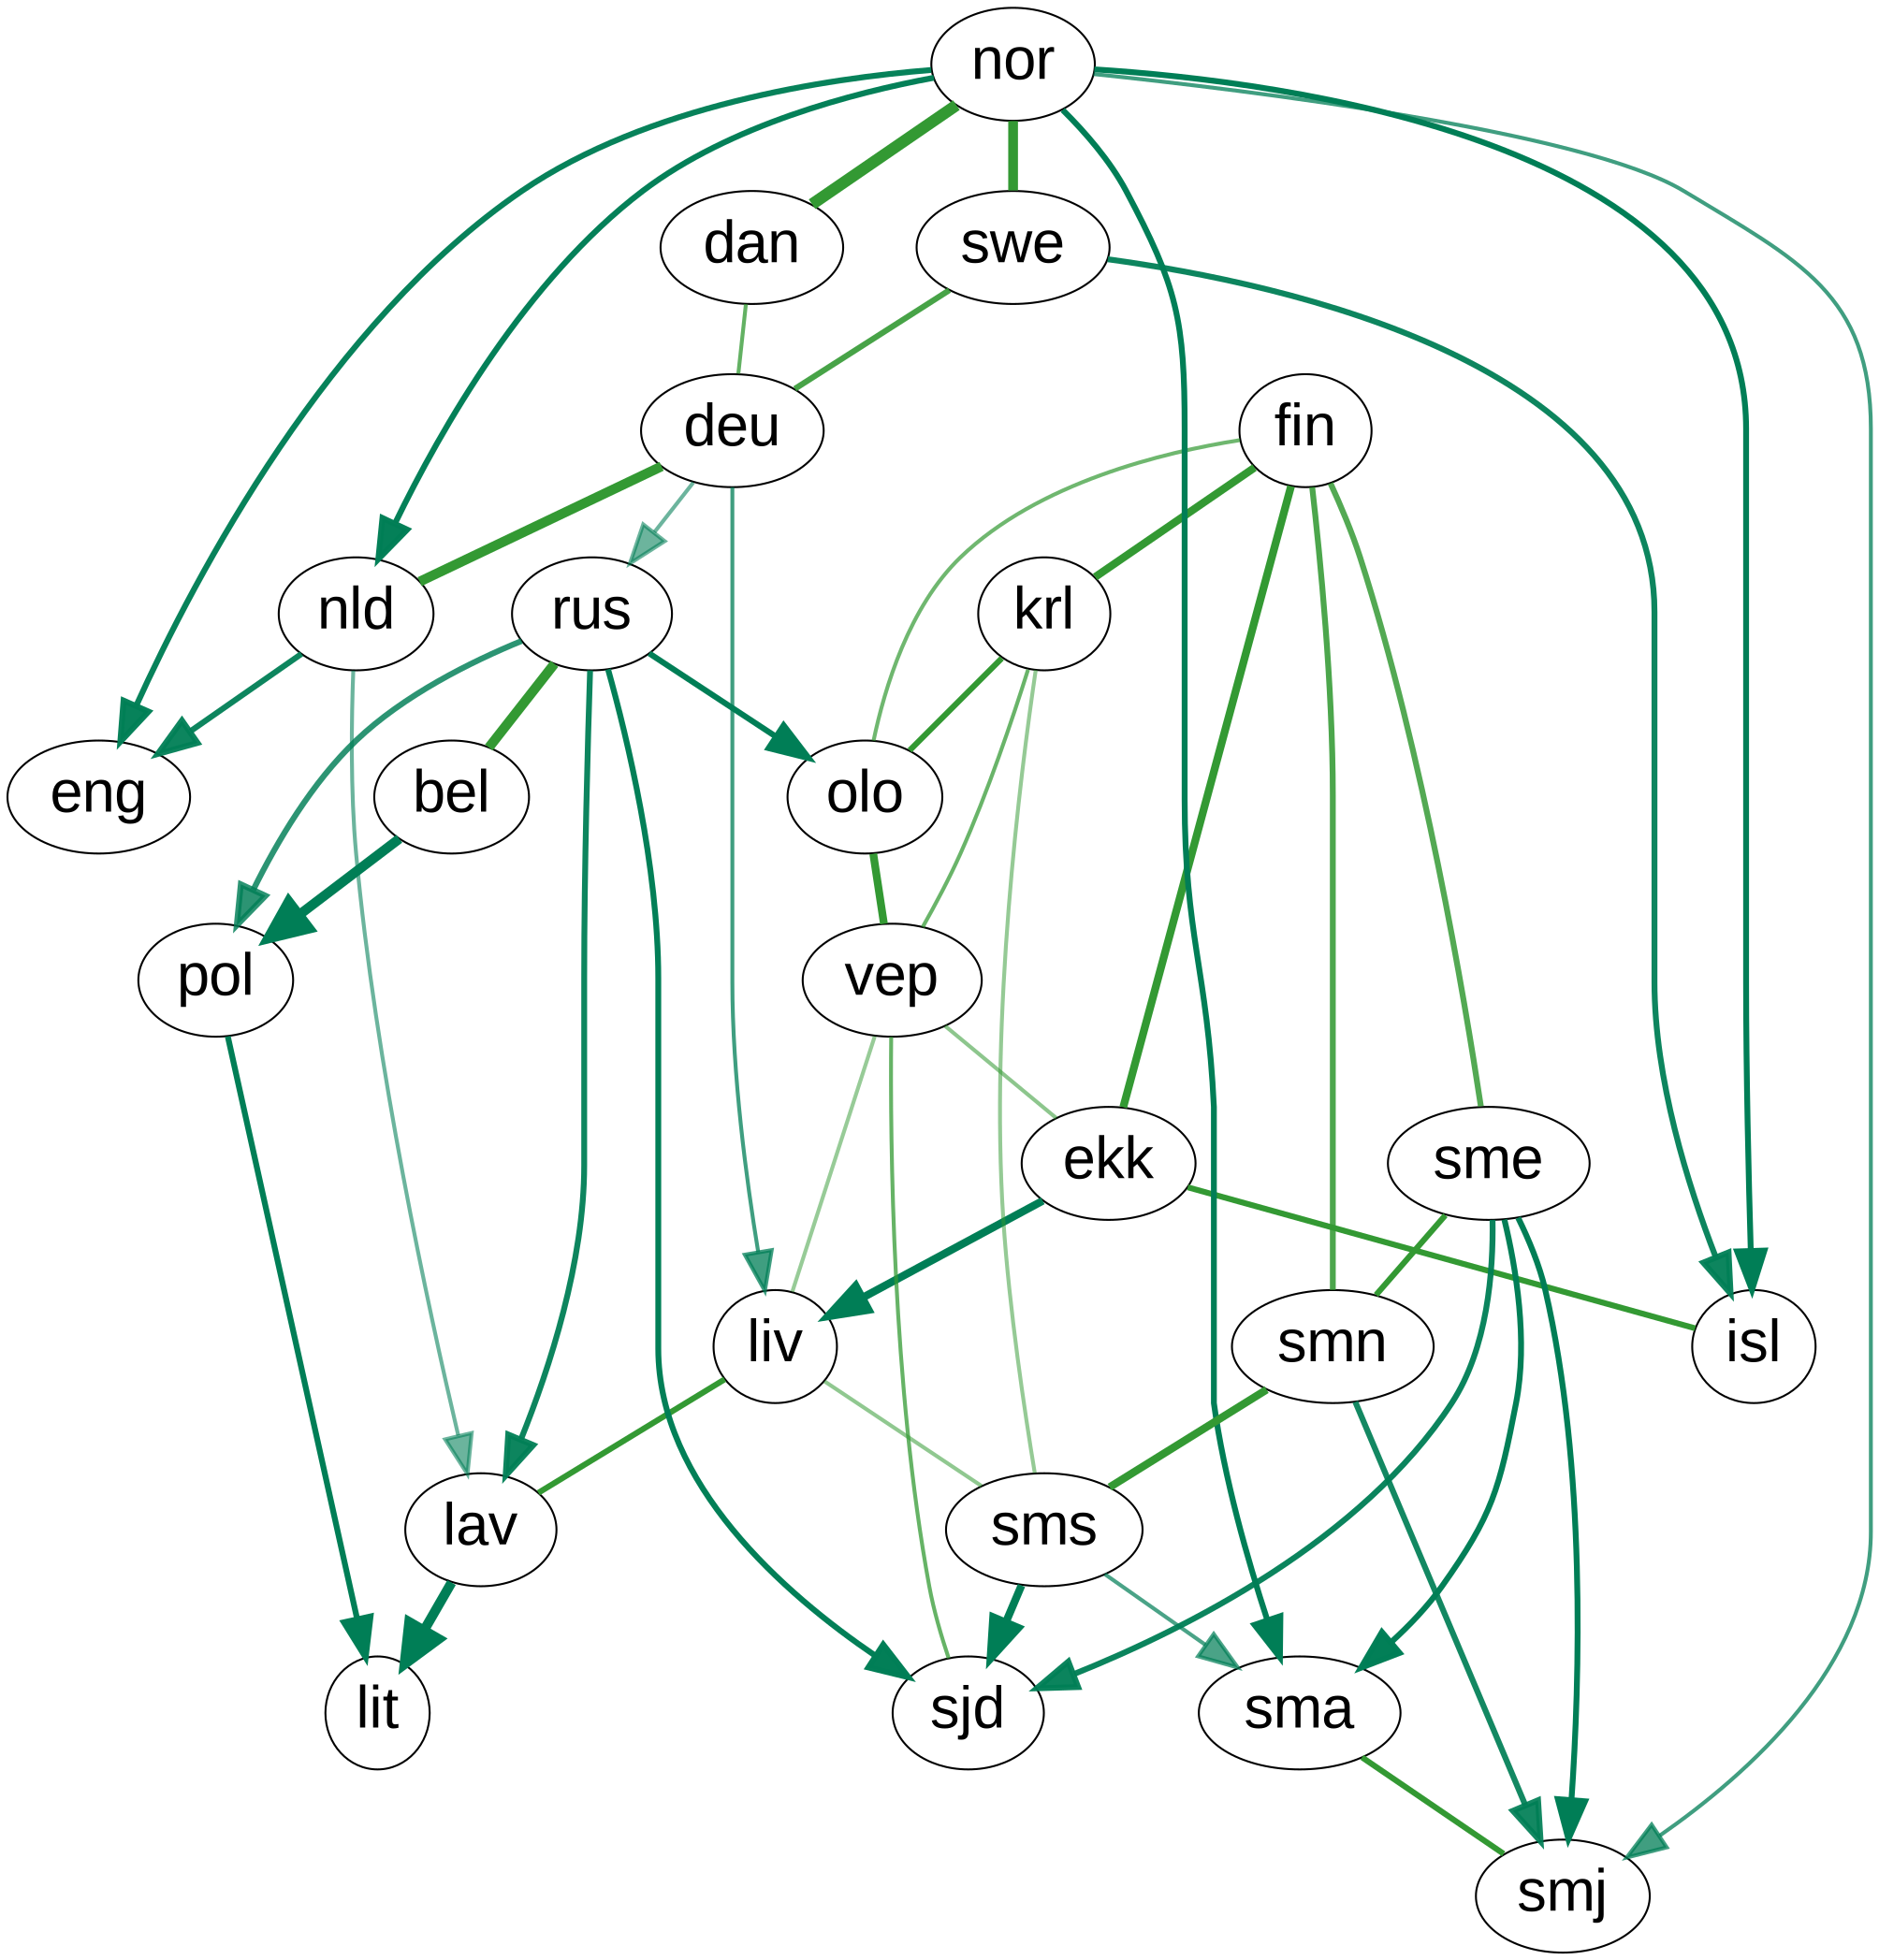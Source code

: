 digraph LanguageGraph
{
  splines=true;
  node [ fontname=Arial, fontcolor=black, fontsize=30];
  bel [pos="2300.0,2650.0", width="0.1", height="0.05"];
  dan [pos="1500.0,2800.0", width="0.1", height="0.05"];
  deu [pos="1550.0,2450.0", width="0.1", height="0.05"];
  ekk [pos="2300.0,2950.0", width="0.1", height="0.05"];
  eng [pos="1000.0,2650.0", width="0.1", height="0.05"];
  fin [pos="2250.0,3100.0", width="0.1", height="0.05"];
  isl [pos="950.0,3250.0", width="0.1", height="0.05"];
  krl [pos="2600.0,3200.0", width="0.1", height="0.05"];
  lav [pos="2200.0,2840.0", width="0.1", height="0.05"];
  lit [pos="2200.0,2750.0", width="0.1", height="0.05"];
  liv [pos="2075.0,2870.0", width="0.1", height="0.05"];
  nld [pos="1300.0,2625.0", width="0.1", height="0.05"];
  nor [pos="1400.0,3050.0", width="0.1", height="0.05"];
  olo [pos="2650.0,3050.0", width="0.1", height="0.05"];
  pol [pos="2000.0,2600.0", width="0.1", height="0.05"];
  rus [pos="2900.0,2800.0", width="0.1", height="0.05"];
  sjd [pos="2750.0,3350.0", width="0.1", height="0.05"];
  sma [pos="1700.0,3233.5", width="0.1", height="0.05"];
  sme [pos="2200.0,3450.0", width="0.1", height="0.05"];
  smj [pos="1825.0,3400.0", width="0.1", height="0.05"];
  smn [pos="2350.0,3350.0", width="0.1", height="0.05"];
  sms [pos="2433.5,3400.0", width="0.1", height="0.05"];
  swe [pos="1750.0,3000.0", width="0.1", height="0.05"];
  vep [pos="2750.0,3000.0", width="0.1", height="0.05"];
subgraph undirected
{
  edge [dir=none];
}
subgraph bidirected
{
  edge [dir=none];
  fin -> krl [color="#339933ff",penwidth="4"];
  fin -> olo [color="#339933b4",penwidth="2"];
  fin -> ekk [color="#339933ff",penwidth="4"];
  fin -> sme [color="#339933d6",penwidth="3"];
  fin -> smn [color="#339933df",penwidth="3"];
  krl -> olo [color="#339933ff",penwidth="3"];
  krl -> vep [color="#339933bb",penwidth="2"];
  krl -> sms [color="#33993384",penwidth="2"];
  olo -> vep [color="#339933ff",penwidth="4"];
  vep -> ekk [color="#3399338e",penwidth="2"];
  vep -> liv [color="#33993382",penwidth="2"];
  vep -> sjd [color="#339933bf",penwidth="2"];
  ekk -> isl [color="#339933ff",penwidth="3"];
  liv -> sms [color="#3399338a",penwidth="2"];
  liv -> lav [color="#339933ff",penwidth="3"];
  sma -> smj [color="#339933ff",penwidth="3"];
  sme -> smn [color="#339933ff",penwidth="3"];
  smn -> sms [color="#339933ff",penwidth="4"];
  nor -> swe [color="#339933ff",penwidth="5"];
  nor -> dan [color="#339933ff",penwidth="6"];
  swe -> deu [color="#339933e6",penwidth="3"];
  dan -> deu [color="#339933c2",penwidth="2"];
  deu -> nld [color="#339933ff",penwidth="5"];
  rus -> bel [color="#339933ff",penwidth="5"];
}
subgraph directed
{
  edge [arrowsize=2];
  rus -> olo [color="#007e56ff",penwidth="3"];
  ekk -> liv [color="#007e56ff",penwidth="4"];
  deu -> liv [color="#007e56c0",penwidth="2"];
  sme -> sma [color="#007e56fd",penwidth="3"];
  sms -> sma [color="#007e56b5",penwidth="2"];
  nor -> sma [color="#007e56ff",penwidth="3"];
  sme -> smj [color="#007e56ff",penwidth="3"];
  smn -> smj [color="#007e56ec",penwidth="3"];
  nor -> smj [color="#007e56bf",penwidth="2"];
  sme -> sjd [color="#007e56f4",penwidth="3"];
  sms -> sjd [color="#007e56ff",penwidth="4"];
  rus -> sjd [color="#007e56fd",penwidth="3"];
  nor -> isl [color="#007e56ff",penwidth="3"];
  nor -> nld [color="#007e56fb",penwidth="3"];
  nor -> eng [color="#007e56f8",penwidth="3"];
  swe -> isl [color="#007e56f2",penwidth="3"];
  deu -> rus [color="#007e5693",penwidth="2"];
  nld -> eng [color="#007e56f2",penwidth="3"];
  nld -> lav [color="#007e5694",penwidth="2"];
  lav -> lit [color="#007e56ff",penwidth="5"];
  rus -> lav [color="#007e56f2",penwidth="3"];
  pol -> lit [color="#007e56ff",penwidth="3"];
  rus -> pol [color="#007e56d3",penwidth="3"];
  bel -> pol [color="#007e56ff",penwidth="5"];
}
subgraph directedPreset
{
  edge [arrowsize=2];
}
}
